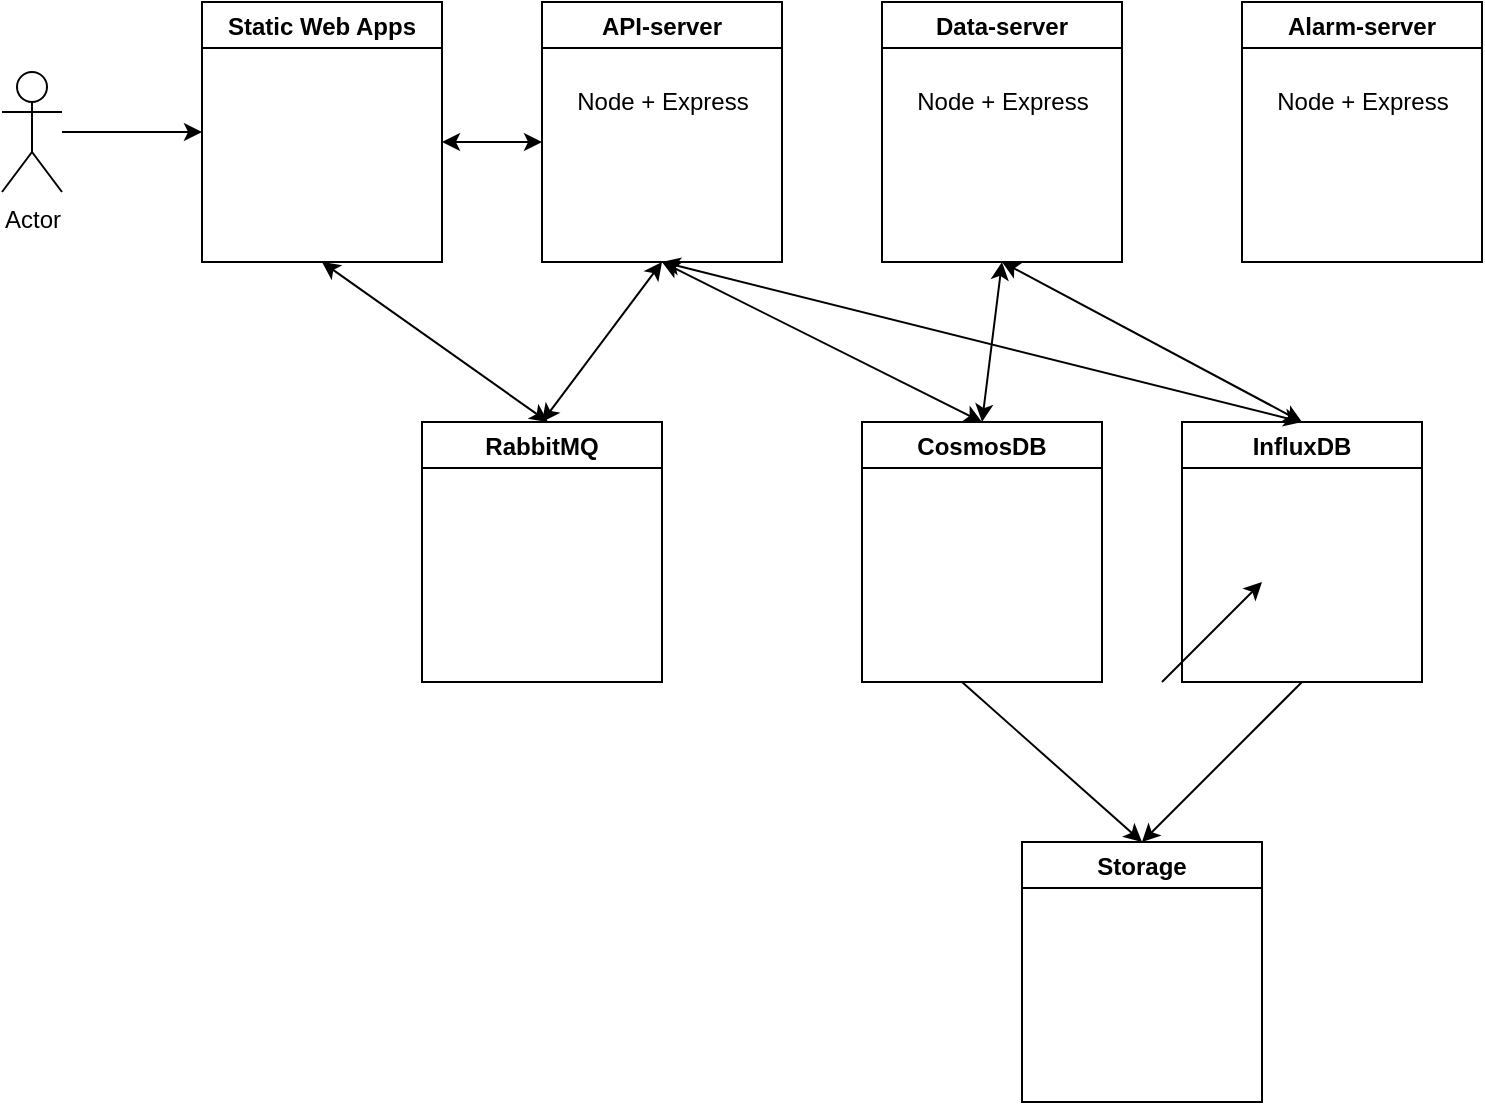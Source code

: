 <mxfile version="14.9.3" type="github">
  <diagram id="OFISlrnKLpWPtDzpPDcQ" name="Page-1">
    <mxGraphModel dx="1422" dy="762" grid="1" gridSize="10" guides="1" tooltips="1" connect="1" arrows="1" fold="1" page="1" pageScale="1" pageWidth="827" pageHeight="1169" math="0" shadow="0">
      <root>
        <mxCell id="0" />
        <mxCell id="1" parent="0" />
        <mxCell id="wEHBRAMho83SRR6PWmGS-1" value="Storage" style="swimlane;" vertex="1" parent="1">
          <mxGeometry x="520" y="500" width="120" height="130" as="geometry" />
        </mxCell>
        <mxCell id="wEHBRAMho83SRR6PWmGS-2" value="API-server" style="swimlane;" vertex="1" parent="1">
          <mxGeometry x="280" y="80" width="120" height="130" as="geometry" />
        </mxCell>
        <mxCell id="wEHBRAMho83SRR6PWmGS-3" value="Data-server" style="swimlane;" vertex="1" parent="1">
          <mxGeometry x="450" y="80" width="120" height="130" as="geometry" />
        </mxCell>
        <mxCell id="wEHBRAMho83SRR6PWmGS-4" value="Static Web Apps" style="swimlane;" vertex="1" parent="1">
          <mxGeometry x="110" y="80" width="120" height="130" as="geometry" />
        </mxCell>
        <mxCell id="wEHBRAMho83SRR6PWmGS-5" value="RabbitMQ" style="swimlane;" vertex="1" parent="1">
          <mxGeometry x="220" y="290" width="120" height="130" as="geometry" />
        </mxCell>
        <mxCell id="wEHBRAMho83SRR6PWmGS-6" value="CosmosDB" style="swimlane;" vertex="1" parent="1">
          <mxGeometry x="440" y="290" width="120" height="130" as="geometry" />
        </mxCell>
        <mxCell id="wEHBRAMho83SRR6PWmGS-7" value="InfluxDB" style="swimlane;" vertex="1" parent="1">
          <mxGeometry x="600" y="290" width="120" height="130" as="geometry" />
        </mxCell>
        <mxCell id="wEHBRAMho83SRR6PWmGS-8" value="Alarm-server" style="swimlane;" vertex="1" parent="1">
          <mxGeometry x="630" y="80" width="120" height="130" as="geometry" />
        </mxCell>
        <mxCell id="wEHBRAMho83SRR6PWmGS-9" value="Node + Express" style="text;html=1;align=center;verticalAlign=middle;resizable=0;points=[];autosize=1;strokeColor=none;" vertex="1" parent="1">
          <mxGeometry x="290" y="120" width="100" height="20" as="geometry" />
        </mxCell>
        <mxCell id="wEHBRAMho83SRR6PWmGS-10" value="Node + Express" style="text;html=1;align=center;verticalAlign=middle;resizable=0;points=[];autosize=1;strokeColor=none;" vertex="1" parent="1">
          <mxGeometry x="460" y="120" width="100" height="20" as="geometry" />
        </mxCell>
        <mxCell id="wEHBRAMho83SRR6PWmGS-11" value="Node + Express" style="text;html=1;align=center;verticalAlign=middle;resizable=0;points=[];autosize=1;strokeColor=none;" vertex="1" parent="1">
          <mxGeometry x="640" y="120" width="100" height="20" as="geometry" />
        </mxCell>
        <mxCell id="wEHBRAMho83SRR6PWmGS-12" value="" style="endArrow=classic;html=1;" edge="1" parent="1">
          <mxGeometry width="50" height="50" relative="1" as="geometry">
            <mxPoint x="490" y="420" as="sourcePoint" />
            <mxPoint x="580" y="500" as="targetPoint" />
          </mxGeometry>
        </mxCell>
        <mxCell id="wEHBRAMho83SRR6PWmGS-14" value="" style="endArrow=classic;html=1;exitX=0.5;exitY=1;exitDx=0;exitDy=0;" edge="1" parent="1" source="wEHBRAMho83SRR6PWmGS-7">
          <mxGeometry width="50" height="50" relative="1" as="geometry">
            <mxPoint x="590" y="420" as="sourcePoint" />
            <mxPoint x="580" y="500" as="targetPoint" />
          </mxGeometry>
        </mxCell>
        <mxCell id="wEHBRAMho83SRR6PWmGS-15" value="" style="endArrow=classic;startArrow=classic;html=1;entryX=0.5;entryY=1;entryDx=0;entryDy=0;exitX=0.5;exitY=0;exitDx=0;exitDy=0;" edge="1" parent="1" source="wEHBRAMho83SRR6PWmGS-7" target="wEHBRAMho83SRR6PWmGS-3">
          <mxGeometry width="50" height="50" relative="1" as="geometry">
            <mxPoint x="590" y="420" as="sourcePoint" />
            <mxPoint x="640" y="370" as="targetPoint" />
          </mxGeometry>
        </mxCell>
        <mxCell id="wEHBRAMho83SRR6PWmGS-16" value="" style="endArrow=classic;startArrow=classic;html=1;entryX=0.5;entryY=1;entryDx=0;entryDy=0;exitX=0.5;exitY=0;exitDx=0;exitDy=0;" edge="1" parent="1" source="wEHBRAMho83SRR6PWmGS-6" target="wEHBRAMho83SRR6PWmGS-3">
          <mxGeometry width="50" height="50" relative="1" as="geometry">
            <mxPoint x="590" y="420" as="sourcePoint" />
            <mxPoint x="640" y="370" as="targetPoint" />
          </mxGeometry>
        </mxCell>
        <mxCell id="wEHBRAMho83SRR6PWmGS-17" value="" style="endArrow=classic;startArrow=classic;html=1;entryX=0.5;entryY=1;entryDx=0;entryDy=0;" edge="1" parent="1" target="wEHBRAMho83SRR6PWmGS-2">
          <mxGeometry width="50" height="50" relative="1" as="geometry">
            <mxPoint x="500" y="290" as="sourcePoint" />
            <mxPoint x="640" y="370" as="targetPoint" />
          </mxGeometry>
        </mxCell>
        <mxCell id="wEHBRAMho83SRR6PWmGS-18" value="" style="endArrow=classic;startArrow=classic;html=1;" edge="1" parent="1">
          <mxGeometry width="50" height="50" relative="1" as="geometry">
            <mxPoint x="230" y="150" as="sourcePoint" />
            <mxPoint x="280" y="150" as="targetPoint" />
          </mxGeometry>
        </mxCell>
        <mxCell id="wEHBRAMho83SRR6PWmGS-19" value="" style="endArrow=classic;startArrow=classic;html=1;entryX=0.5;entryY=1;entryDx=0;entryDy=0;" edge="1" parent="1" target="wEHBRAMho83SRR6PWmGS-4">
          <mxGeometry width="50" height="50" relative="1" as="geometry">
            <mxPoint x="283" y="290" as="sourcePoint" />
            <mxPoint x="640" y="370" as="targetPoint" />
          </mxGeometry>
        </mxCell>
        <mxCell id="wEHBRAMho83SRR6PWmGS-20" value="" style="endArrow=classic;html=1;" edge="1" parent="1">
          <mxGeometry width="50" height="50" relative="1" as="geometry">
            <mxPoint x="590" y="420" as="sourcePoint" />
            <mxPoint x="640" y="370" as="targetPoint" />
          </mxGeometry>
        </mxCell>
        <mxCell id="wEHBRAMho83SRR6PWmGS-21" value="Actor" style="shape=umlActor;verticalLabelPosition=bottom;verticalAlign=top;html=1;outlineConnect=0;" vertex="1" parent="1">
          <mxGeometry x="10" y="115" width="30" height="60" as="geometry" />
        </mxCell>
        <mxCell id="wEHBRAMho83SRR6PWmGS-22" value="" style="endArrow=classic;html=1;entryX=0;entryY=0.5;entryDx=0;entryDy=0;" edge="1" parent="1" source="wEHBRAMho83SRR6PWmGS-21" target="wEHBRAMho83SRR6PWmGS-4">
          <mxGeometry width="50" height="50" relative="1" as="geometry">
            <mxPoint x="40" y="140" as="sourcePoint" />
            <mxPoint x="640" y="370" as="targetPoint" />
          </mxGeometry>
        </mxCell>
        <mxCell id="wEHBRAMho83SRR6PWmGS-25" value="" style="endArrow=classic;startArrow=classic;html=1;exitX=0.5;exitY=0;exitDx=0;exitDy=0;entryX=0.5;entryY=1;entryDx=0;entryDy=0;" edge="1" parent="1" source="wEHBRAMho83SRR6PWmGS-5" target="wEHBRAMho83SRR6PWmGS-2">
          <mxGeometry width="50" height="50" relative="1" as="geometry">
            <mxPoint x="281.96" y="297.01" as="sourcePoint" />
            <mxPoint x="180" y="220" as="targetPoint" />
          </mxGeometry>
        </mxCell>
        <mxCell id="wEHBRAMho83SRR6PWmGS-26" value="" style="endArrow=classic;startArrow=classic;html=1;exitX=0.5;exitY=0;exitDx=0;exitDy=0;" edge="1" parent="1" source="wEHBRAMho83SRR6PWmGS-7">
          <mxGeometry width="50" height="50" relative="1" as="geometry">
            <mxPoint x="510" y="300" as="sourcePoint" />
            <mxPoint x="340" y="210" as="targetPoint" />
          </mxGeometry>
        </mxCell>
      </root>
    </mxGraphModel>
  </diagram>
</mxfile>
